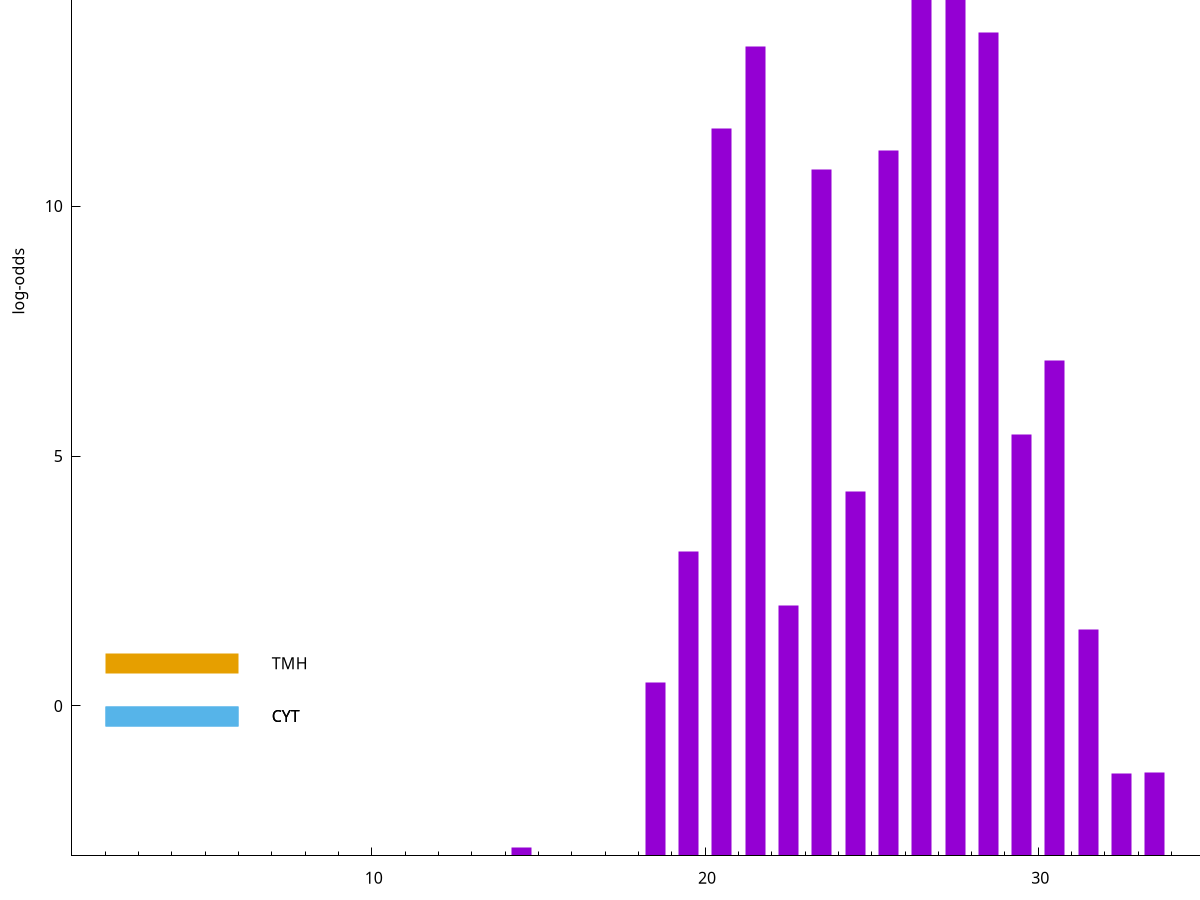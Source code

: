set title "LipoP predictions for SRR5666568.gff"
set size 2., 1.4
set xrange [1:70] 
set mxtics 10
set yrange [-3:20]
set y2range [0:23]
set ylabel "log-odds"
set term postscript eps color solid "Helvetica" 30
set output "SRR5666568.gff569.eps"
set arrow from 2,17.5685 to 6,17.5685 nohead lt 1 lw 20
set label "SpI" at 7,17.5685
set arrow from 2,0.853169 to 6,0.853169 nohead lt 4 lw 20
set label "TMH" at 7,0.853169
set arrow from 2,-0.200913 to 6,-0.200913 nohead lt 3 lw 20
set label "CYT" at 7,-0.200913
set arrow from 2,-0.200913 to 6,-0.200913 nohead lt 3 lw 20
set label "CYT" at 7,-0.200913
set arrow from 2,17.5685 to 6,17.5685 nohead lt 1 lw 20
set label "SpI" at 7,17.5685
# NOTE: The scores below are the log-odds scores with the threshold
# NOTE: subtracted (a hack to make gnuplot make the histogram all
# NOTE: look nice).
plot "-" axes x1y2 title "" with impulses lt 1 lw 20
26.500000 20.097000
27.500000 17.687900
28.500000 16.472000
21.500000 16.186100
20.500000 14.544800
25.500000 14.118100
23.500000 13.734700
30.500000 9.904060
29.500000 8.431110
24.500000 7.294900
19.500000 6.087860
22.500000 5.002930
31.500000 4.528890
18.500000 3.461898
35.500000 2.566231
33.500000 1.676440
32.500000 1.648990
14.500000 0.158800
e
exit
